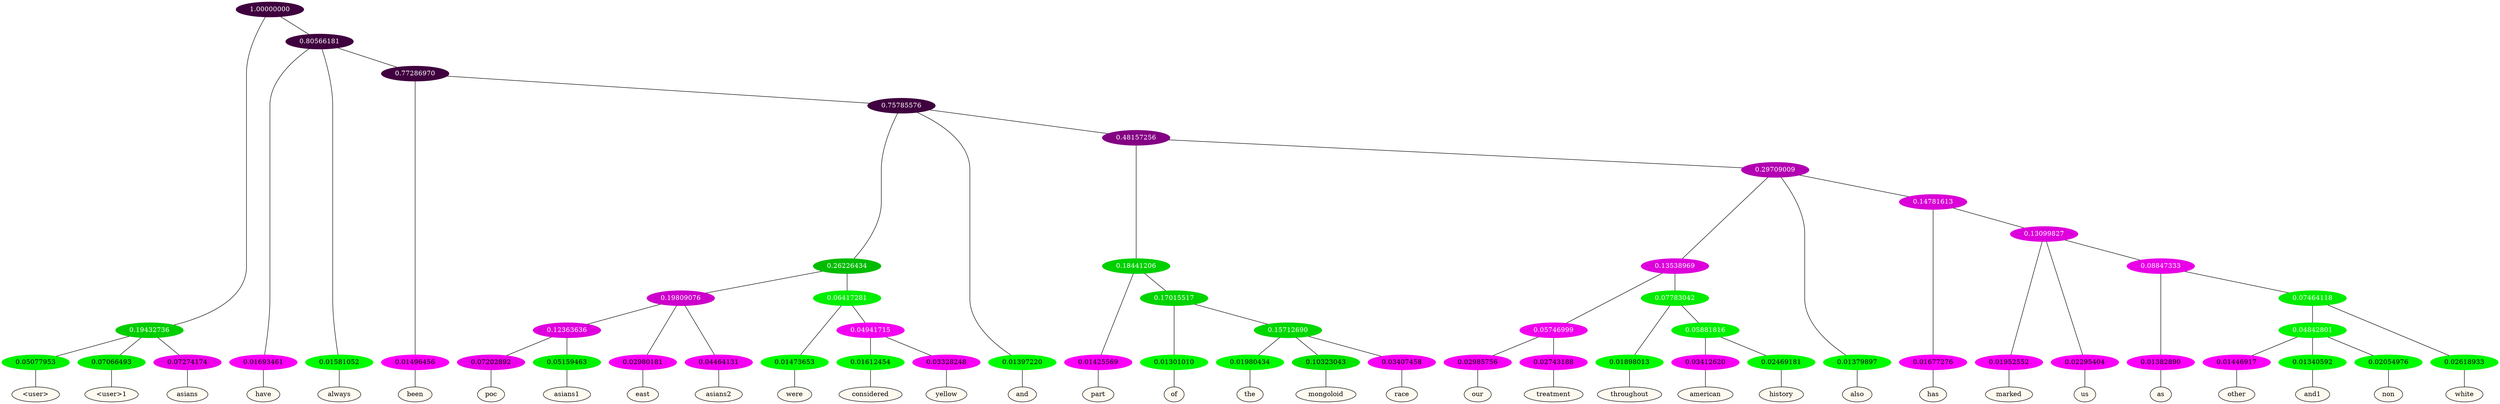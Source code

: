 graph {
	node [format=png height=0.15 nodesep=0.001 ordering=out overlap=prism overlap_scaling=0.01 ranksep=0.001 ratio=0.2 style=filled width=0.15]
	{
		rank=same
		a_w_3 [label="\<user\>" color=black fillcolor=floralwhite style="filled,solid"]
		a_w_4 [label="\<user\>1" color=black fillcolor=floralwhite style="filled,solid"]
		a_w_5 [label=asians color=black fillcolor=floralwhite style="filled,solid"]
		a_w_6 [label=have color=black fillcolor=floralwhite style="filled,solid"]
		a_w_7 [label=always color=black fillcolor=floralwhite style="filled,solid"]
		a_w_9 [label=been color=black fillcolor=floralwhite style="filled,solid"]
		a_w_28 [label=poc color=black fillcolor=floralwhite style="filled,solid"]
		a_w_29 [label=asians1 color=black fillcolor=floralwhite style="filled,solid"]
		a_w_19 [label=east color=black fillcolor=floralwhite style="filled,solid"]
		a_w_20 [label=asians2 color=black fillcolor=floralwhite style="filled,solid"]
		a_w_21 [label=were color=black fillcolor=floralwhite style="filled,solid"]
		a_w_30 [label=considered color=black fillcolor=floralwhite style="filled,solid"]
		a_w_31 [label=yellow color=black fillcolor=floralwhite style="filled,solid"]
		a_w_12 [label=and color=black fillcolor=floralwhite style="filled,solid"]
		a_w_23 [label=part color=black fillcolor=floralwhite style="filled,solid"]
		a_w_32 [label=of color=black fillcolor=floralwhite style="filled,solid"]
		a_w_38 [label=the color=black fillcolor=floralwhite style="filled,solid"]
		a_w_39 [label=mongoloid color=black fillcolor=floralwhite style="filled,solid"]
		a_w_40 [label=race color=black fillcolor=floralwhite style="filled,solid"]
		a_w_41 [label=our color=black fillcolor=floralwhite style="filled,solid"]
		a_w_42 [label=treatment color=black fillcolor=floralwhite style="filled,solid"]
		a_w_43 [label=throughout color=black fillcolor=floralwhite style="filled,solid"]
		a_w_48 [label=american color=black fillcolor=floralwhite style="filled,solid"]
		a_w_49 [label=history color=black fillcolor=floralwhite style="filled,solid"]
		a_w_26 [label=also color=black fillcolor=floralwhite style="filled,solid"]
		a_w_36 [label=has color=black fillcolor=floralwhite style="filled,solid"]
		a_w_45 [label=marked color=black fillcolor=floralwhite style="filled,solid"]
		a_w_46 [label=us color=black fillcolor=floralwhite style="filled,solid"]
		a_w_50 [label=as color=black fillcolor=floralwhite style="filled,solid"]
		a_w_54 [label=other color=black fillcolor=floralwhite style="filled,solid"]
		a_w_55 [label=and1 color=black fillcolor=floralwhite style="filled,solid"]
		a_w_56 [label=non color=black fillcolor=floralwhite style="filled,solid"]
		a_w_53 [label=white color=black fillcolor=floralwhite style="filled,solid"]
	}
	a_n_3 -- a_w_3
	a_n_4 -- a_w_4
	a_n_5 -- a_w_5
	a_n_6 -- a_w_6
	a_n_7 -- a_w_7
	a_n_9 -- a_w_9
	a_n_28 -- a_w_28
	a_n_29 -- a_w_29
	a_n_19 -- a_w_19
	a_n_20 -- a_w_20
	a_n_21 -- a_w_21
	a_n_30 -- a_w_30
	a_n_31 -- a_w_31
	a_n_12 -- a_w_12
	a_n_23 -- a_w_23
	a_n_32 -- a_w_32
	a_n_38 -- a_w_38
	a_n_39 -- a_w_39
	a_n_40 -- a_w_40
	a_n_41 -- a_w_41
	a_n_42 -- a_w_42
	a_n_43 -- a_w_43
	a_n_48 -- a_w_48
	a_n_49 -- a_w_49
	a_n_26 -- a_w_26
	a_n_36 -- a_w_36
	a_n_45 -- a_w_45
	a_n_46 -- a_w_46
	a_n_50 -- a_w_50
	a_n_54 -- a_w_54
	a_n_55 -- a_w_55
	a_n_56 -- a_w_56
	a_n_53 -- a_w_53
	{
		rank=same
		a_n_3 [label=0.05077953 color="0.334 1.000 0.949" fontcolor=black]
		a_n_4 [label=0.07066493 color="0.334 1.000 0.929" fontcolor=black]
		a_n_5 [label=0.07274174 color="0.835 1.000 0.927" fontcolor=black]
		a_n_6 [label=0.01693461 color="0.835 1.000 0.983" fontcolor=black]
		a_n_7 [label=0.01581052 color="0.334 1.000 0.984" fontcolor=black]
		a_n_9 [label=0.01496456 color="0.835 1.000 0.985" fontcolor=black]
		a_n_28 [label=0.07202892 color="0.835 1.000 0.928" fontcolor=black]
		a_n_29 [label=0.05159463 color="0.334 1.000 0.948" fontcolor=black]
		a_n_19 [label=0.02980181 color="0.835 1.000 0.970" fontcolor=black]
		a_n_20 [label=0.04464131 color="0.835 1.000 0.955" fontcolor=black]
		a_n_21 [label=0.01473653 color="0.334 1.000 0.985" fontcolor=black]
		a_n_30 [label=0.01612454 color="0.334 1.000 0.984" fontcolor=black]
		a_n_31 [label=0.03328248 color="0.835 1.000 0.967" fontcolor=black]
		a_n_12 [label=0.01397220 color="0.334 1.000 0.986" fontcolor=black]
		a_n_23 [label=0.01425569 color="0.835 1.000 0.986" fontcolor=black]
		a_n_32 [label=0.01301010 color="0.334 1.000 0.987" fontcolor=black]
		a_n_38 [label=0.01980434 color="0.334 1.000 0.980" fontcolor=black]
		a_n_39 [label=0.10323043 color="0.334 1.000 0.897" fontcolor=black]
		a_n_40 [label=0.03407458 color="0.835 1.000 0.966" fontcolor=black]
		a_n_41 [label=0.02985756 color="0.835 1.000 0.970" fontcolor=black]
		a_n_42 [label=0.02743188 color="0.835 1.000 0.973" fontcolor=black]
		a_n_43 [label=0.01898013 color="0.334 1.000 0.981" fontcolor=black]
		a_n_48 [label=0.03412620 color="0.835 1.000 0.966" fontcolor=black]
		a_n_49 [label=0.02469181 color="0.334 1.000 0.975" fontcolor=black]
		a_n_26 [label=0.01379897 color="0.334 1.000 0.986" fontcolor=black]
		a_n_36 [label=0.01677276 color="0.835 1.000 0.983" fontcolor=black]
		a_n_45 [label=0.01952552 color="0.835 1.000 0.980" fontcolor=black]
		a_n_46 [label=0.02295404 color="0.835 1.000 0.977" fontcolor=black]
		a_n_50 [label=0.01382890 color="0.835 1.000 0.986" fontcolor=black]
		a_n_54 [label=0.01446917 color="0.835 1.000 0.986" fontcolor=black]
		a_n_55 [label=0.01340592 color="0.334 1.000 0.987" fontcolor=black]
		a_n_56 [label=0.02054976 color="0.334 1.000 0.979" fontcolor=black]
		a_n_53 [label=0.02618933 color="0.334 1.000 0.974" fontcolor=black]
	}
	a_n_0 [label=1.00000000 color="0.835 1.000 0.250" fontcolor=grey99]
	a_n_1 [label=0.19432736 color="0.334 1.000 0.806" fontcolor=grey99]
	a_n_0 -- a_n_1
	a_n_2 [label=0.80566181 color="0.835 1.000 0.250" fontcolor=grey99]
	a_n_0 -- a_n_2
	a_n_1 -- a_n_3
	a_n_1 -- a_n_4
	a_n_1 -- a_n_5
	a_n_2 -- a_n_6
	a_n_2 -- a_n_7
	a_n_8 [label=0.77286970 color="0.835 1.000 0.250" fontcolor=grey99]
	a_n_2 -- a_n_8
	a_n_8 -- a_n_9
	a_n_10 [label=0.75785576 color="0.835 1.000 0.250" fontcolor=grey99]
	a_n_8 -- a_n_10
	a_n_11 [label=0.26226434 color="0.334 1.000 0.738" fontcolor=grey99]
	a_n_10 -- a_n_11
	a_n_10 -- a_n_12
	a_n_13 [label=0.48157256 color="0.835 1.000 0.518" fontcolor=grey99]
	a_n_10 -- a_n_13
	a_n_14 [label=0.19809076 color="0.835 1.000 0.802" fontcolor=grey99]
	a_n_11 -- a_n_14
	a_n_15 [label=0.06417281 color="0.334 1.000 0.936" fontcolor=grey99]
	a_n_11 -- a_n_15
	a_n_16 [label=0.18441206 color="0.334 1.000 0.816" fontcolor=grey99]
	a_n_13 -- a_n_16
	a_n_17 [label=0.29709009 color="0.835 1.000 0.703" fontcolor=grey99]
	a_n_13 -- a_n_17
	a_n_18 [label=0.12363636 color="0.835 1.000 0.876" fontcolor=grey99]
	a_n_14 -- a_n_18
	a_n_14 -- a_n_19
	a_n_14 -- a_n_20
	a_n_15 -- a_n_21
	a_n_22 [label=0.04941715 color="0.835 1.000 0.951" fontcolor=grey99]
	a_n_15 -- a_n_22
	a_n_16 -- a_n_23
	a_n_24 [label=0.17015517 color="0.334 1.000 0.830" fontcolor=grey99]
	a_n_16 -- a_n_24
	a_n_25 [label=0.13538969 color="0.835 1.000 0.865" fontcolor=grey99]
	a_n_17 -- a_n_25
	a_n_17 -- a_n_26
	a_n_27 [label=0.14781613 color="0.835 1.000 0.852" fontcolor=grey99]
	a_n_17 -- a_n_27
	a_n_18 -- a_n_28
	a_n_18 -- a_n_29
	a_n_22 -- a_n_30
	a_n_22 -- a_n_31
	a_n_24 -- a_n_32
	a_n_33 [label=0.15712690 color="0.334 1.000 0.843" fontcolor=grey99]
	a_n_24 -- a_n_33
	a_n_34 [label=0.05746999 color="0.835 1.000 0.943" fontcolor=grey99]
	a_n_25 -- a_n_34
	a_n_35 [label=0.07783042 color="0.334 1.000 0.922" fontcolor=grey99]
	a_n_25 -- a_n_35
	a_n_27 -- a_n_36
	a_n_37 [label=0.13099827 color="0.835 1.000 0.869" fontcolor=grey99]
	a_n_27 -- a_n_37
	a_n_33 -- a_n_38
	a_n_33 -- a_n_39
	a_n_33 -- a_n_40
	a_n_34 -- a_n_41
	a_n_34 -- a_n_42
	a_n_35 -- a_n_43
	a_n_44 [label=0.05881816 color="0.334 1.000 0.941" fontcolor=grey99]
	a_n_35 -- a_n_44
	a_n_37 -- a_n_45
	a_n_37 -- a_n_46
	a_n_47 [label=0.08847333 color="0.835 1.000 0.912" fontcolor=grey99]
	a_n_37 -- a_n_47
	a_n_44 -- a_n_48
	a_n_44 -- a_n_49
	a_n_47 -- a_n_50
	a_n_51 [label=0.07464118 color="0.334 1.000 0.925" fontcolor=grey99]
	a_n_47 -- a_n_51
	a_n_52 [label=0.04842801 color="0.334 1.000 0.952" fontcolor=grey99]
	a_n_51 -- a_n_52
	a_n_51 -- a_n_53
	a_n_52 -- a_n_54
	a_n_52 -- a_n_55
	a_n_52 -- a_n_56
}
